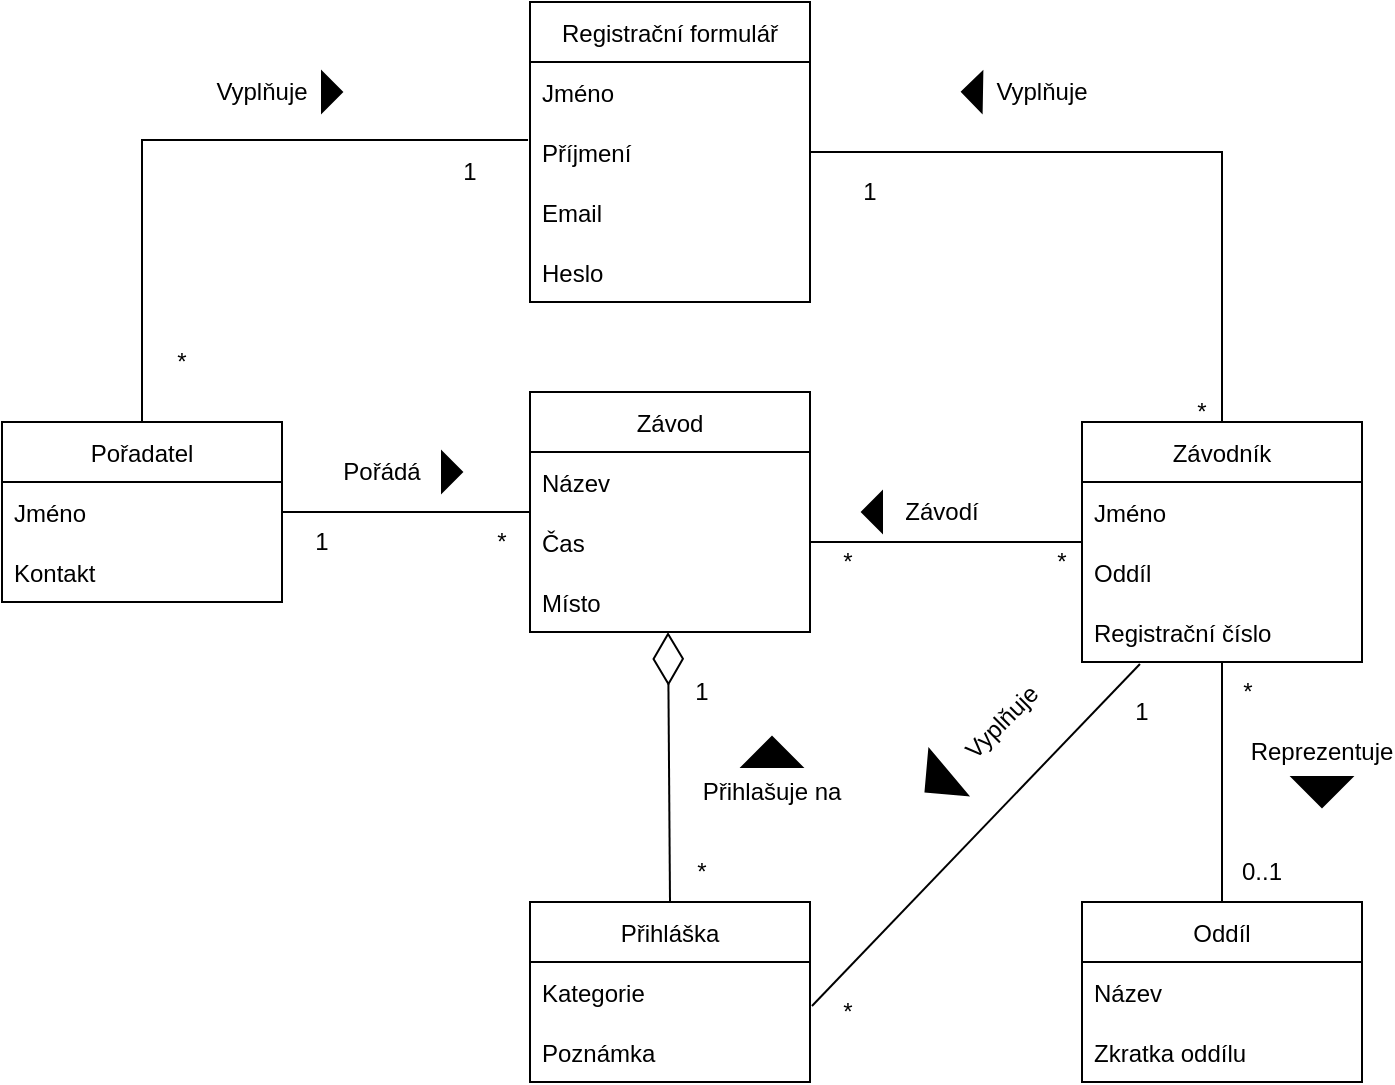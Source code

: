 <mxfile version="17.4.0" type="github"><diagram id="IvsB34WmiZlwnJ37ESaJ" name="Page-1"><mxGraphModel dx="1422" dy="794" grid="1" gridSize="10" guides="1" tooltips="1" connect="1" arrows="1" fold="1" page="1" pageScale="1" pageWidth="827" pageHeight="1169" math="0" shadow="0"><root><mxCell id="0"/><mxCell id="1" parent="0"/><mxCell id="oTvSBC3I54E705Z_IuMT-13" value="" style="edgeStyle=orthogonalEdgeStyle;rounded=0;orthogonalLoop=1;jettySize=auto;html=1;endArrow=none;endFill=0;" edge="1" parent="1" source="oTvSBC3I54E705Z_IuMT-1" target="oTvSBC3I54E705Z_IuMT-10"><mxGeometry relative="1" as="geometry"/></mxCell><mxCell id="oTvSBC3I54E705Z_IuMT-1" value="Závod" style="swimlane;fontStyle=0;childLayout=stackLayout;horizontal=1;startSize=30;horizontalStack=0;resizeParent=1;resizeParentMax=0;resizeLast=0;collapsible=1;marginBottom=0;" vertex="1" parent="1"><mxGeometry x="344" y="265" width="140" height="120" as="geometry"/></mxCell><mxCell id="oTvSBC3I54E705Z_IuMT-2" value="Název" style="text;strokeColor=none;fillColor=none;align=left;verticalAlign=middle;spacingLeft=4;spacingRight=4;overflow=hidden;points=[[0,0.5],[1,0.5]];portConstraint=eastwest;rotatable=0;" vertex="1" parent="oTvSBC3I54E705Z_IuMT-1"><mxGeometry y="30" width="140" height="30" as="geometry"/></mxCell><mxCell id="oTvSBC3I54E705Z_IuMT-3" value="Čas" style="text;strokeColor=none;fillColor=none;align=left;verticalAlign=middle;spacingLeft=4;spacingRight=4;overflow=hidden;points=[[0,0.5],[1,0.5]];portConstraint=eastwest;rotatable=0;" vertex="1" parent="oTvSBC3I54E705Z_IuMT-1"><mxGeometry y="60" width="140" height="30" as="geometry"/></mxCell><mxCell id="oTvSBC3I54E705Z_IuMT-32" value="Místo" style="text;strokeColor=none;fillColor=none;align=left;verticalAlign=middle;spacingLeft=4;spacingRight=4;overflow=hidden;points=[[0,0.5],[1,0.5]];portConstraint=eastwest;rotatable=0;" vertex="1" parent="oTvSBC3I54E705Z_IuMT-1"><mxGeometry y="90" width="140" height="30" as="geometry"/></mxCell><mxCell id="oTvSBC3I54E705Z_IuMT-34" value="" style="edgeStyle=orthogonalEdgeStyle;rounded=0;orthogonalLoop=1;jettySize=auto;html=1;endArrow=none;endFill=0;entryX=1;entryY=0.5;entryDx=0;entryDy=0;" edge="1" parent="1" source="oTvSBC3I54E705Z_IuMT-5" target="oTvSBC3I54E705Z_IuMT-3"><mxGeometry relative="1" as="geometry"/></mxCell><mxCell id="oTvSBC3I54E705Z_IuMT-38" value="" style="edgeStyle=orthogonalEdgeStyle;rounded=0;orthogonalLoop=1;jettySize=auto;html=1;endArrow=none;endFill=0;" edge="1" parent="1" source="oTvSBC3I54E705Z_IuMT-5" target="oTvSBC3I54E705Z_IuMT-35"><mxGeometry relative="1" as="geometry"/></mxCell><mxCell id="oTvSBC3I54E705Z_IuMT-71" style="edgeStyle=orthogonalEdgeStyle;rounded=0;orthogonalLoop=1;jettySize=auto;html=1;endArrow=none;endFill=0;entryX=1;entryY=0.5;entryDx=0;entryDy=0;" edge="1" parent="1" source="oTvSBC3I54E705Z_IuMT-5" target="oTvSBC3I54E705Z_IuMT-67"><mxGeometry relative="1" as="geometry"><mxPoint x="520" y="110" as="targetPoint"/></mxGeometry></mxCell><mxCell id="oTvSBC3I54E705Z_IuMT-5" value="Závodník" style="swimlane;fontStyle=0;childLayout=stackLayout;horizontal=1;startSize=30;horizontalStack=0;resizeParent=1;resizeParentMax=0;resizeLast=0;collapsible=1;marginBottom=0;" vertex="1" parent="1"><mxGeometry x="620" y="280" width="140" height="120" as="geometry"/></mxCell><mxCell id="oTvSBC3I54E705Z_IuMT-6" value="Jméno" style="text;strokeColor=none;fillColor=none;align=left;verticalAlign=middle;spacingLeft=4;spacingRight=4;overflow=hidden;points=[[0,0.5],[1,0.5]];portConstraint=eastwest;rotatable=0;" vertex="1" parent="oTvSBC3I54E705Z_IuMT-5"><mxGeometry y="30" width="140" height="30" as="geometry"/></mxCell><mxCell id="oTvSBC3I54E705Z_IuMT-7" value="Oddíl" style="text;strokeColor=none;fillColor=none;align=left;verticalAlign=middle;spacingLeft=4;spacingRight=4;overflow=hidden;points=[[0,0.5],[1,0.5]];portConstraint=eastwest;rotatable=0;" vertex="1" parent="oTvSBC3I54E705Z_IuMT-5"><mxGeometry y="60" width="140" height="30" as="geometry"/></mxCell><mxCell id="oTvSBC3I54E705Z_IuMT-60" value="Registrační číslo" style="text;strokeColor=none;fillColor=none;align=left;verticalAlign=middle;spacingLeft=4;spacingRight=4;overflow=hidden;points=[[0,0.5],[1,0.5]];portConstraint=eastwest;rotatable=0;" vertex="1" parent="oTvSBC3I54E705Z_IuMT-5"><mxGeometry y="90" width="140" height="30" as="geometry"/></mxCell><mxCell id="oTvSBC3I54E705Z_IuMT-70" style="edgeStyle=orthogonalEdgeStyle;rounded=0;orthogonalLoop=1;jettySize=auto;html=1;entryX=-0.007;entryY=0.3;entryDx=0;entryDy=0;entryPerimeter=0;endArrow=none;endFill=0;" edge="1" parent="1" source="oTvSBC3I54E705Z_IuMT-10" target="oTvSBC3I54E705Z_IuMT-67"><mxGeometry relative="1" as="geometry"/></mxCell><mxCell id="oTvSBC3I54E705Z_IuMT-10" value="Pořadatel" style="swimlane;fontStyle=0;childLayout=stackLayout;horizontal=1;startSize=30;horizontalStack=0;resizeParent=1;resizeParentMax=0;resizeLast=0;collapsible=1;marginBottom=0;" vertex="1" parent="1"><mxGeometry x="80" y="280" width="140" height="90" as="geometry"/></mxCell><mxCell id="oTvSBC3I54E705Z_IuMT-11" value="Jméno" style="text;strokeColor=none;fillColor=none;align=left;verticalAlign=middle;spacingLeft=4;spacingRight=4;overflow=hidden;points=[[0,0.5],[1,0.5]];portConstraint=eastwest;rotatable=0;" vertex="1" parent="oTvSBC3I54E705Z_IuMT-10"><mxGeometry y="30" width="140" height="30" as="geometry"/></mxCell><mxCell id="oTvSBC3I54E705Z_IuMT-29" value="Kontakt" style="text;strokeColor=none;fillColor=none;align=left;verticalAlign=middle;spacingLeft=4;spacingRight=4;overflow=hidden;points=[[0,0.5],[1,0.5]];portConstraint=eastwest;rotatable=0;" vertex="1" parent="oTvSBC3I54E705Z_IuMT-10"><mxGeometry y="60" width="140" height="30" as="geometry"/></mxCell><mxCell id="oTvSBC3I54E705Z_IuMT-14" value="Pořádá" style="text;html=1;strokeColor=none;fillColor=none;align=center;verticalAlign=middle;whiteSpace=wrap;rounded=0;" vertex="1" parent="1"><mxGeometry x="220" y="290" width="100" height="30" as="geometry"/></mxCell><mxCell id="oTvSBC3I54E705Z_IuMT-15" value="Závodí" style="text;html=1;strokeColor=none;fillColor=none;align=center;verticalAlign=middle;whiteSpace=wrap;rounded=0;" vertex="1" parent="1"><mxGeometry x="500" y="310" width="100" height="30" as="geometry"/></mxCell><mxCell id="oTvSBC3I54E705Z_IuMT-16" value="" style="triangle;whiteSpace=wrap;html=1;fillColor=#000000;rotation=0;" vertex="1" parent="1"><mxGeometry x="300" y="295" width="10" height="20" as="geometry"/></mxCell><mxCell id="oTvSBC3I54E705Z_IuMT-20" value="" style="triangle;whiteSpace=wrap;html=1;fillColor=#000000;rotation=-180;" vertex="1" parent="1"><mxGeometry x="510" y="315" width="10" height="20" as="geometry"/></mxCell><mxCell id="oTvSBC3I54E705Z_IuMT-22" value="1" style="text;html=1;strokeColor=none;fillColor=none;align=center;verticalAlign=middle;whiteSpace=wrap;rounded=0;" vertex="1" parent="1"><mxGeometry x="220" y="330" width="40" height="20" as="geometry"/></mxCell><mxCell id="oTvSBC3I54E705Z_IuMT-23" value="*" style="text;html=1;strokeColor=none;fillColor=none;align=center;verticalAlign=middle;whiteSpace=wrap;rounded=0;" vertex="1" parent="1"><mxGeometry x="300" y="325" width="60" height="30" as="geometry"/></mxCell><mxCell id="oTvSBC3I54E705Z_IuMT-35" value="Oddíl" style="swimlane;fontStyle=0;childLayout=stackLayout;horizontal=1;startSize=30;horizontalStack=0;resizeParent=1;resizeParentMax=0;resizeLast=0;collapsible=1;marginBottom=0;" vertex="1" parent="1"><mxGeometry x="620" y="520" width="140" height="90" as="geometry"/></mxCell><mxCell id="oTvSBC3I54E705Z_IuMT-36" value="Název" style="text;strokeColor=none;fillColor=none;align=left;verticalAlign=middle;spacingLeft=4;spacingRight=4;overflow=hidden;points=[[0,0.5],[1,0.5]];portConstraint=eastwest;rotatable=0;" vertex="1" parent="oTvSBC3I54E705Z_IuMT-35"><mxGeometry y="30" width="140" height="30" as="geometry"/></mxCell><mxCell id="oTvSBC3I54E705Z_IuMT-37" value="Zkratka oddílu" style="text;strokeColor=none;fillColor=none;align=left;verticalAlign=middle;spacingLeft=4;spacingRight=4;overflow=hidden;points=[[0,0.5],[1,0.5]];portConstraint=eastwest;rotatable=0;" vertex="1" parent="oTvSBC3I54E705Z_IuMT-35"><mxGeometry y="60" width="140" height="30" as="geometry"/></mxCell><mxCell id="oTvSBC3I54E705Z_IuMT-39" value="0..1" style="text;html=1;strokeColor=none;fillColor=none;align=center;verticalAlign=middle;whiteSpace=wrap;rounded=0;" vertex="1" parent="1"><mxGeometry x="680" y="490" width="60" height="30" as="geometry"/></mxCell><mxCell id="oTvSBC3I54E705Z_IuMT-40" value="Reprezentuje" style="text;html=1;strokeColor=none;fillColor=none;align=center;verticalAlign=middle;whiteSpace=wrap;rounded=0;" vertex="1" parent="1"><mxGeometry x="710" y="430" width="60" height="30" as="geometry"/></mxCell><mxCell id="oTvSBC3I54E705Z_IuMT-41" value="" style="triangle;whiteSpace=wrap;html=1;fillColor=#000000;rotation=90;" vertex="1" parent="1"><mxGeometry x="732.5" y="450" width="15" height="30" as="geometry"/></mxCell><mxCell id="oTvSBC3I54E705Z_IuMT-42" value="*" style="text;html=1;strokeColor=none;fillColor=none;align=center;verticalAlign=middle;whiteSpace=wrap;rounded=0;" vertex="1" parent="1"><mxGeometry x="672.5" y="400" width="60" height="30" as="geometry"/></mxCell><mxCell id="oTvSBC3I54E705Z_IuMT-43" value="Přihláška" style="swimlane;fontStyle=0;childLayout=stackLayout;horizontal=1;startSize=30;horizontalStack=0;resizeParent=1;resizeParentMax=0;resizeLast=0;collapsible=1;marginBottom=0;" vertex="1" parent="1"><mxGeometry x="344" y="520" width="140" height="90" as="geometry"/></mxCell><mxCell id="oTvSBC3I54E705Z_IuMT-44" value="Kategorie" style="text;strokeColor=none;fillColor=none;align=left;verticalAlign=middle;spacingLeft=4;spacingRight=4;overflow=hidden;points=[[0,0.5],[1,0.5]];portConstraint=eastwest;rotatable=0;" vertex="1" parent="oTvSBC3I54E705Z_IuMT-43"><mxGeometry y="30" width="140" height="30" as="geometry"/></mxCell><mxCell id="oTvSBC3I54E705Z_IuMT-45" value="Poznámka" style="text;strokeColor=none;fillColor=none;align=left;verticalAlign=middle;spacingLeft=4;spacingRight=4;overflow=hidden;points=[[0,0.5],[1,0.5]];portConstraint=eastwest;rotatable=0;" vertex="1" parent="oTvSBC3I54E705Z_IuMT-43"><mxGeometry y="60" width="140" height="30" as="geometry"/></mxCell><mxCell id="oTvSBC3I54E705Z_IuMT-48" value="" style="endArrow=diamondThin;endFill=0;endSize=24;html=1;rounded=0;entryX=0.493;entryY=1;entryDx=0;entryDy=0;entryPerimeter=0;exitX=0.5;exitY=0;exitDx=0;exitDy=0;" edge="1" parent="1" source="oTvSBC3I54E705Z_IuMT-43" target="oTvSBC3I54E705Z_IuMT-32"><mxGeometry width="160" relative="1" as="geometry"><mxPoint x="414" y="470" as="sourcePoint"/><mxPoint x="484" y="430" as="targetPoint"/></mxGeometry></mxCell><mxCell id="oTvSBC3I54E705Z_IuMT-49" value="1" style="text;html=1;strokeColor=none;fillColor=none;align=center;verticalAlign=middle;whiteSpace=wrap;rounded=0;" vertex="1" parent="1"><mxGeometry x="400" y="400" width="60" height="30" as="geometry"/></mxCell><mxCell id="oTvSBC3I54E705Z_IuMT-50" value="*" style="text;html=1;strokeColor=none;fillColor=none;align=center;verticalAlign=middle;whiteSpace=wrap;rounded=0;" vertex="1" parent="1"><mxGeometry x="400" y="490" width="60" height="30" as="geometry"/></mxCell><mxCell id="oTvSBC3I54E705Z_IuMT-51" value="Přihlašuje na" style="text;html=1;strokeColor=none;fillColor=none;align=center;verticalAlign=middle;whiteSpace=wrap;rounded=0;" vertex="1" parent="1"><mxGeometry x="420" y="450" width="90" height="30" as="geometry"/></mxCell><mxCell id="oTvSBC3I54E705Z_IuMT-52" value="" style="triangle;whiteSpace=wrap;html=1;fillColor=#000000;rotation=-90;" vertex="1" parent="1"><mxGeometry x="457.5" y="430" width="15" height="30" as="geometry"/></mxCell><mxCell id="oTvSBC3I54E705Z_IuMT-53" value="" style="endArrow=none;html=1;rounded=0;exitX=1.007;exitY=0.733;exitDx=0;exitDy=0;exitPerimeter=0;entryX=0.207;entryY=1.033;entryDx=0;entryDy=0;entryPerimeter=0;" edge="1" parent="1" source="oTvSBC3I54E705Z_IuMT-44" target="oTvSBC3I54E705Z_IuMT-60"><mxGeometry width="50" height="50" relative="1" as="geometry"><mxPoint x="484" y="560" as="sourcePoint"/><mxPoint x="645" y="430" as="targetPoint"/></mxGeometry></mxCell><mxCell id="oTvSBC3I54E705Z_IuMT-54" value="Vyplňuje" style="text;html=1;strokeColor=none;fillColor=none;align=center;verticalAlign=middle;whiteSpace=wrap;rounded=0;rotation=-45;" vertex="1" parent="1"><mxGeometry x="550" y="415" width="60" height="30" as="geometry"/></mxCell><mxCell id="oTvSBC3I54E705Z_IuMT-55" value="" style="triangle;whiteSpace=wrap;html=1;fillColor=#000000;rotation=140;" vertex="1" parent="1"><mxGeometry x="540" y="445" width="15" height="30" as="geometry"/></mxCell><mxCell id="oTvSBC3I54E705Z_IuMT-56" value="*" style="text;html=1;strokeColor=none;fillColor=none;align=center;verticalAlign=middle;whiteSpace=wrap;rounded=0;" vertex="1" parent="1"><mxGeometry x="580" y="335" width="60" height="30" as="geometry"/></mxCell><mxCell id="oTvSBC3I54E705Z_IuMT-57" value="*" style="text;html=1;strokeColor=none;fillColor=none;align=center;verticalAlign=middle;whiteSpace=wrap;rounded=0;" vertex="1" parent="1"><mxGeometry x="472.5" y="335" width="60" height="30" as="geometry"/></mxCell><mxCell id="oTvSBC3I54E705Z_IuMT-59" value="*" style="text;html=1;strokeColor=none;fillColor=none;align=center;verticalAlign=middle;whiteSpace=wrap;rounded=0;" vertex="1" parent="1"><mxGeometry x="472.5" y="560" width="60" height="30" as="geometry"/></mxCell><mxCell id="oTvSBC3I54E705Z_IuMT-65" value="Registrační formulář" style="swimlane;fontStyle=0;childLayout=stackLayout;horizontal=1;startSize=30;horizontalStack=0;resizeParent=1;resizeParentMax=0;resizeLast=0;collapsible=1;marginBottom=0;fillColor=none;" vertex="1" parent="1"><mxGeometry x="344" y="70" width="140" height="150" as="geometry"><mxRectangle x="344" y="70" width="150" height="30" as="alternateBounds"/></mxGeometry></mxCell><mxCell id="oTvSBC3I54E705Z_IuMT-66" value="Jméno" style="text;strokeColor=none;fillColor=none;align=left;verticalAlign=middle;spacingLeft=4;spacingRight=4;overflow=hidden;points=[[0,0.5],[1,0.5]];portConstraint=eastwest;rotatable=0;" vertex="1" parent="oTvSBC3I54E705Z_IuMT-65"><mxGeometry y="30" width="140" height="30" as="geometry"/></mxCell><mxCell id="oTvSBC3I54E705Z_IuMT-67" value="Příjmení" style="text;strokeColor=none;fillColor=none;align=left;verticalAlign=middle;spacingLeft=4;spacingRight=4;overflow=hidden;points=[[0,0.5],[1,0.5]];portConstraint=eastwest;rotatable=0;" vertex="1" parent="oTvSBC3I54E705Z_IuMT-65"><mxGeometry y="60" width="140" height="30" as="geometry"/></mxCell><mxCell id="oTvSBC3I54E705Z_IuMT-68" value="Email" style="text;strokeColor=none;fillColor=none;align=left;verticalAlign=middle;spacingLeft=4;spacingRight=4;overflow=hidden;points=[[0,0.5],[1,0.5]];portConstraint=eastwest;rotatable=0;" vertex="1" parent="oTvSBC3I54E705Z_IuMT-65"><mxGeometry y="90" width="140" height="30" as="geometry"/></mxCell><mxCell id="oTvSBC3I54E705Z_IuMT-69" value="Heslo" style="text;strokeColor=none;fillColor=none;align=left;verticalAlign=middle;spacingLeft=4;spacingRight=4;overflow=hidden;points=[[0,0.5],[1,0.5]];portConstraint=eastwest;rotatable=0;" vertex="1" parent="oTvSBC3I54E705Z_IuMT-65"><mxGeometry y="120" width="140" height="30" as="geometry"/></mxCell><mxCell id="oTvSBC3I54E705Z_IuMT-72" value="Vyplňuje" style="text;html=1;strokeColor=none;fillColor=none;align=center;verticalAlign=middle;whiteSpace=wrap;rounded=0;" vertex="1" parent="1"><mxGeometry x="180" y="100" width="60" height="30" as="geometry"/></mxCell><mxCell id="oTvSBC3I54E705Z_IuMT-73" value="1" style="text;html=1;strokeColor=none;fillColor=none;align=center;verticalAlign=middle;whiteSpace=wrap;rounded=0;" vertex="1" parent="1"><mxGeometry x="620" y="410" width="60" height="30" as="geometry"/></mxCell><mxCell id="oTvSBC3I54E705Z_IuMT-75" value="" style="triangle;whiteSpace=wrap;html=1;fillColor=#000000;rotation=0;" vertex="1" parent="1"><mxGeometry x="240" y="105" width="10" height="20" as="geometry"/></mxCell><mxCell id="oTvSBC3I54E705Z_IuMT-76" value="" style="triangle;whiteSpace=wrap;html=1;fillColor=#000000;rotation=-179;" vertex="1" parent="1"><mxGeometry x="560" y="105" width="10" height="20" as="geometry"/></mxCell><mxCell id="oTvSBC3I54E705Z_IuMT-77" value="Vyplňuje" style="text;html=1;strokeColor=none;fillColor=none;align=center;verticalAlign=middle;whiteSpace=wrap;rounded=0;" vertex="1" parent="1"><mxGeometry x="570" y="100" width="60" height="30" as="geometry"/></mxCell><mxCell id="oTvSBC3I54E705Z_IuMT-78" value="1" style="text;html=1;strokeColor=none;fillColor=none;align=center;verticalAlign=middle;whiteSpace=wrap;rounded=0;" vertex="1" parent="1"><mxGeometry x="284" y="140" width="60" height="30" as="geometry"/></mxCell><mxCell id="oTvSBC3I54E705Z_IuMT-79" value="1" style="text;html=1;strokeColor=none;fillColor=none;align=center;verticalAlign=middle;whiteSpace=wrap;rounded=0;" vertex="1" parent="1"><mxGeometry x="484" y="150" width="60" height="30" as="geometry"/></mxCell><mxCell id="oTvSBC3I54E705Z_IuMT-80" value="*" style="text;html=1;strokeColor=none;fillColor=none;align=center;verticalAlign=middle;whiteSpace=wrap;rounded=0;" vertex="1" parent="1"><mxGeometry x="140" y="235" width="60" height="30" as="geometry"/></mxCell><mxCell id="oTvSBC3I54E705Z_IuMT-81" value="*" style="text;html=1;strokeColor=none;fillColor=none;align=center;verticalAlign=middle;whiteSpace=wrap;rounded=0;" vertex="1" parent="1"><mxGeometry x="650" y="260" width="60" height="30" as="geometry"/></mxCell></root></mxGraphModel></diagram></mxfile>